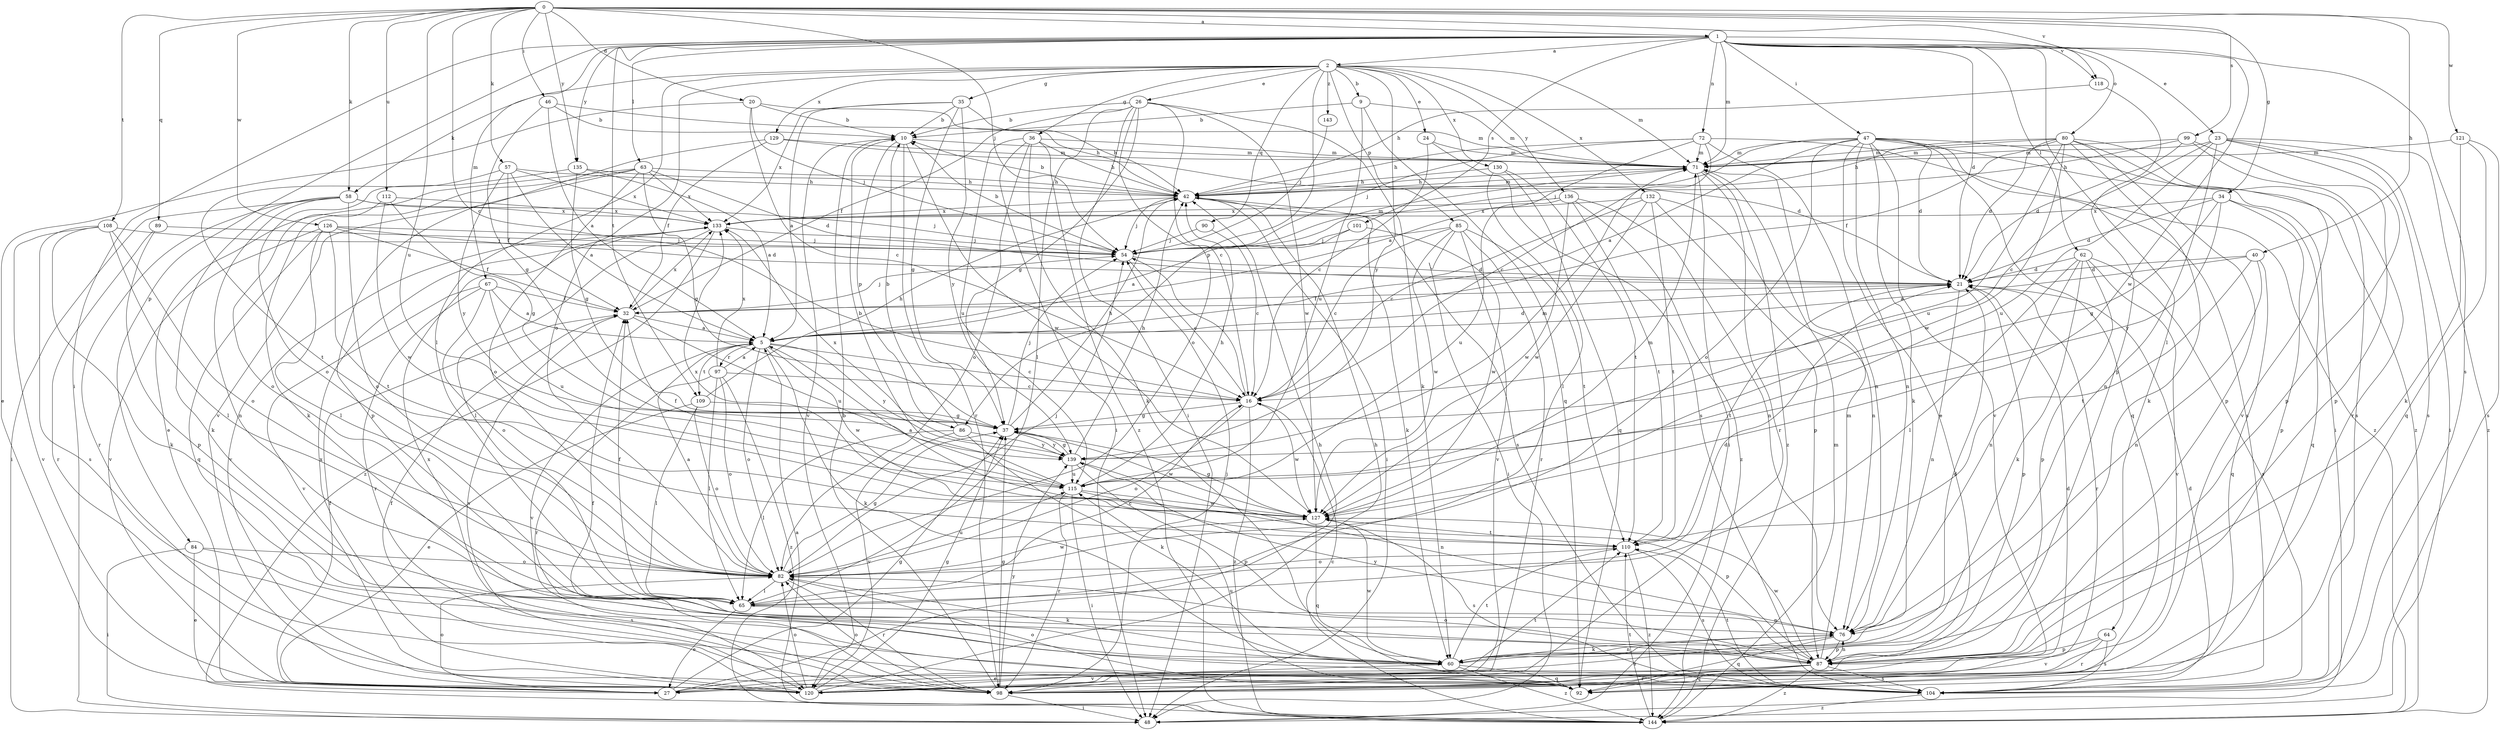 strict digraph  {
0;
1;
2;
5;
9;
10;
16;
20;
21;
23;
24;
26;
27;
32;
34;
35;
36;
37;
40;
42;
46;
47;
48;
54;
57;
58;
60;
62;
63;
64;
65;
67;
71;
72;
76;
80;
82;
84;
85;
86;
87;
89;
90;
92;
97;
98;
99;
101;
104;
108;
109;
110;
112;
115;
118;
120;
121;
126;
127;
129;
130;
132;
133;
135;
136;
139;
143;
144;
0 -> 1  [label=a];
0 -> 16  [label=c];
0 -> 20  [label=d];
0 -> 34  [label=g];
0 -> 40  [label=h];
0 -> 46  [label=i];
0 -> 54  [label=j];
0 -> 57  [label=k];
0 -> 58  [label=k];
0 -> 89  [label=q];
0 -> 99  [label=s];
0 -> 108  [label=t];
0 -> 112  [label=u];
0 -> 115  [label=u];
0 -> 118  [label=v];
0 -> 121  [label=w];
0 -> 126  [label=w];
0 -> 135  [label=y];
1 -> 2  [label=a];
1 -> 21  [label=d];
1 -> 23  [label=e];
1 -> 47  [label=i];
1 -> 48  [label=i];
1 -> 62  [label=l];
1 -> 63  [label=l];
1 -> 64  [label=l];
1 -> 67  [label=m];
1 -> 71  [label=m];
1 -> 72  [label=n];
1 -> 80  [label=o];
1 -> 84  [label=p];
1 -> 101  [label=s];
1 -> 104  [label=s];
1 -> 109  [label=t];
1 -> 118  [label=v];
1 -> 127  [label=w];
1 -> 135  [label=y];
2 -> 9  [label=b];
2 -> 24  [label=e];
2 -> 26  [label=e];
2 -> 35  [label=g];
2 -> 36  [label=g];
2 -> 58  [label=k];
2 -> 65  [label=l];
2 -> 71  [label=m];
2 -> 82  [label=o];
2 -> 85  [label=p];
2 -> 86  [label=p];
2 -> 90  [label=q];
2 -> 129  [label=x];
2 -> 130  [label=x];
2 -> 132  [label=x];
2 -> 136  [label=y];
2 -> 139  [label=y];
2 -> 143  [label=z];
5 -> 16  [label=c];
5 -> 21  [label=d];
5 -> 60  [label=k];
5 -> 82  [label=o];
5 -> 97  [label=r];
5 -> 109  [label=t];
5 -> 120  [label=v];
5 -> 127  [label=w];
5 -> 139  [label=y];
9 -> 10  [label=b];
9 -> 71  [label=m];
9 -> 92  [label=q];
9 -> 115  [label=u];
10 -> 71  [label=m];
10 -> 86  [label=p];
10 -> 98  [label=r];
10 -> 120  [label=v];
10 -> 127  [label=w];
16 -> 37  [label=g];
16 -> 54  [label=j];
16 -> 82  [label=o];
16 -> 127  [label=w];
16 -> 144  [label=z];
20 -> 10  [label=b];
20 -> 16  [label=c];
20 -> 27  [label=e];
20 -> 54  [label=j];
20 -> 71  [label=m];
21 -> 32  [label=f];
21 -> 76  [label=n];
21 -> 87  [label=p];
21 -> 98  [label=r];
21 -> 110  [label=t];
23 -> 16  [label=c];
23 -> 48  [label=i];
23 -> 71  [label=m];
23 -> 76  [label=n];
23 -> 87  [label=p];
23 -> 104  [label=s];
23 -> 115  [label=u];
23 -> 144  [label=z];
24 -> 16  [label=c];
24 -> 71  [label=m];
24 -> 104  [label=s];
26 -> 10  [label=b];
26 -> 16  [label=c];
26 -> 32  [label=f];
26 -> 37  [label=g];
26 -> 48  [label=i];
26 -> 60  [label=k];
26 -> 65  [label=l];
26 -> 82  [label=o];
26 -> 127  [label=w];
27 -> 32  [label=f];
27 -> 37  [label=g];
27 -> 42  [label=h];
27 -> 82  [label=o];
27 -> 110  [label=t];
32 -> 5  [label=a];
32 -> 54  [label=j];
32 -> 115  [label=u];
32 -> 120  [label=v];
32 -> 133  [label=x];
34 -> 21  [label=d];
34 -> 37  [label=g];
34 -> 87  [label=p];
34 -> 92  [label=q];
34 -> 133  [label=x];
34 -> 139  [label=y];
35 -> 5  [label=a];
35 -> 10  [label=b];
35 -> 37  [label=g];
35 -> 42  [label=h];
35 -> 133  [label=x];
35 -> 139  [label=y];
36 -> 42  [label=h];
36 -> 48  [label=i];
36 -> 60  [label=k];
36 -> 71  [label=m];
36 -> 82  [label=o];
36 -> 115  [label=u];
36 -> 144  [label=z];
37 -> 42  [label=h];
37 -> 54  [label=j];
37 -> 127  [label=w];
37 -> 139  [label=y];
40 -> 5  [label=a];
40 -> 21  [label=d];
40 -> 76  [label=n];
40 -> 92  [label=q];
40 -> 110  [label=t];
42 -> 10  [label=b];
42 -> 48  [label=i];
42 -> 54  [label=j];
42 -> 60  [label=k];
42 -> 71  [label=m];
42 -> 104  [label=s];
42 -> 133  [label=x];
46 -> 5  [label=a];
46 -> 10  [label=b];
46 -> 37  [label=g];
46 -> 42  [label=h];
47 -> 5  [label=a];
47 -> 21  [label=d];
47 -> 27  [label=e];
47 -> 48  [label=i];
47 -> 54  [label=j];
47 -> 60  [label=k];
47 -> 71  [label=m];
47 -> 76  [label=n];
47 -> 82  [label=o];
47 -> 92  [label=q];
47 -> 104  [label=s];
47 -> 120  [label=v];
47 -> 144  [label=z];
54 -> 10  [label=b];
54 -> 16  [label=c];
54 -> 21  [label=d];
54 -> 71  [label=m];
57 -> 5  [label=a];
57 -> 32  [label=f];
57 -> 42  [label=h];
57 -> 110  [label=t];
57 -> 133  [label=x];
57 -> 139  [label=y];
58 -> 48  [label=i];
58 -> 54  [label=j];
58 -> 60  [label=k];
58 -> 76  [label=n];
58 -> 82  [label=o];
58 -> 98  [label=r];
58 -> 133  [label=x];
60 -> 21  [label=d];
60 -> 76  [label=n];
60 -> 92  [label=q];
60 -> 110  [label=t];
60 -> 120  [label=v];
60 -> 127  [label=w];
60 -> 144  [label=z];
62 -> 21  [label=d];
62 -> 60  [label=k];
62 -> 65  [label=l];
62 -> 76  [label=n];
62 -> 87  [label=p];
62 -> 104  [label=s];
62 -> 120  [label=v];
63 -> 21  [label=d];
63 -> 27  [label=e];
63 -> 37  [label=g];
63 -> 42  [label=h];
63 -> 60  [label=k];
63 -> 82  [label=o];
63 -> 87  [label=p];
63 -> 133  [label=x];
64 -> 87  [label=p];
64 -> 98  [label=r];
64 -> 104  [label=s];
64 -> 120  [label=v];
65 -> 16  [label=c];
65 -> 21  [label=d];
65 -> 27  [label=e];
65 -> 32  [label=f];
65 -> 76  [label=n];
67 -> 5  [label=a];
67 -> 32  [label=f];
67 -> 82  [label=o];
67 -> 98  [label=r];
67 -> 115  [label=u];
67 -> 120  [label=v];
71 -> 42  [label=h];
71 -> 48  [label=i];
71 -> 98  [label=r];
71 -> 144  [label=z];
72 -> 5  [label=a];
72 -> 16  [label=c];
72 -> 42  [label=h];
72 -> 54  [label=j];
72 -> 71  [label=m];
72 -> 76  [label=n];
72 -> 144  [label=z];
76 -> 27  [label=e];
76 -> 60  [label=k];
76 -> 87  [label=p];
76 -> 92  [label=q];
80 -> 21  [label=d];
80 -> 32  [label=f];
80 -> 42  [label=h];
80 -> 60  [label=k];
80 -> 71  [label=m];
80 -> 87  [label=p];
80 -> 104  [label=s];
80 -> 115  [label=u];
80 -> 120  [label=v];
80 -> 127  [label=w];
82 -> 5  [label=a];
82 -> 37  [label=g];
82 -> 54  [label=j];
82 -> 60  [label=k];
82 -> 65  [label=l];
82 -> 98  [label=r];
82 -> 115  [label=u];
82 -> 127  [label=w];
84 -> 27  [label=e];
84 -> 48  [label=i];
84 -> 82  [label=o];
84 -> 104  [label=s];
85 -> 16  [label=c];
85 -> 48  [label=i];
85 -> 54  [label=j];
85 -> 98  [label=r];
85 -> 110  [label=t];
85 -> 120  [label=v];
85 -> 127  [label=w];
86 -> 10  [label=b];
86 -> 60  [label=k];
86 -> 65  [label=l];
86 -> 120  [label=v];
86 -> 139  [label=y];
87 -> 27  [label=e];
87 -> 71  [label=m];
87 -> 76  [label=n];
87 -> 82  [label=o];
87 -> 92  [label=q];
87 -> 98  [label=r];
87 -> 104  [label=s];
87 -> 127  [label=w];
87 -> 139  [label=y];
87 -> 144  [label=z];
89 -> 54  [label=j];
89 -> 87  [label=p];
89 -> 98  [label=r];
90 -> 16  [label=c];
90 -> 54  [label=j];
92 -> 82  [label=o];
92 -> 115  [label=u];
97 -> 5  [label=a];
97 -> 16  [label=c];
97 -> 65  [label=l];
97 -> 82  [label=o];
97 -> 98  [label=r];
97 -> 133  [label=x];
97 -> 144  [label=z];
98 -> 10  [label=b];
98 -> 37  [label=g];
98 -> 48  [label=i];
98 -> 54  [label=j];
98 -> 82  [label=o];
98 -> 133  [label=x];
98 -> 139  [label=y];
99 -> 21  [label=d];
99 -> 42  [label=h];
99 -> 71  [label=m];
99 -> 87  [label=p];
99 -> 98  [label=r];
101 -> 5  [label=a];
101 -> 54  [label=j];
101 -> 127  [label=w];
104 -> 21  [label=d];
104 -> 32  [label=f];
104 -> 110  [label=t];
104 -> 144  [label=z];
108 -> 54  [label=j];
108 -> 60  [label=k];
108 -> 65  [label=l];
108 -> 82  [label=o];
108 -> 104  [label=s];
108 -> 120  [label=v];
109 -> 27  [label=e];
109 -> 37  [label=g];
109 -> 42  [label=h];
109 -> 65  [label=l];
109 -> 82  [label=o];
110 -> 82  [label=o];
110 -> 104  [label=s];
110 -> 144  [label=z];
112 -> 37  [label=g];
112 -> 82  [label=o];
112 -> 127  [label=w];
112 -> 133  [label=x];
115 -> 10  [label=b];
115 -> 32  [label=f];
115 -> 42  [label=h];
115 -> 48  [label=i];
115 -> 87  [label=p];
115 -> 98  [label=r];
115 -> 127  [label=w];
118 -> 42  [label=h];
118 -> 87  [label=p];
120 -> 21  [label=d];
120 -> 32  [label=f];
120 -> 37  [label=g];
120 -> 42  [label=h];
120 -> 82  [label=o];
120 -> 133  [label=x];
121 -> 60  [label=k];
121 -> 71  [label=m];
121 -> 92  [label=q];
121 -> 104  [label=s];
126 -> 21  [label=d];
126 -> 32  [label=f];
126 -> 54  [label=j];
126 -> 65  [label=l];
126 -> 92  [label=q];
126 -> 110  [label=t];
126 -> 120  [label=v];
127 -> 5  [label=a];
127 -> 37  [label=g];
127 -> 71  [label=m];
127 -> 92  [label=q];
127 -> 104  [label=s];
127 -> 110  [label=t];
127 -> 133  [label=x];
129 -> 21  [label=d];
129 -> 32  [label=f];
129 -> 71  [label=m];
129 -> 120  [label=v];
130 -> 42  [label=h];
130 -> 65  [label=l];
130 -> 92  [label=q];
130 -> 110  [label=t];
132 -> 16  [label=c];
132 -> 76  [label=n];
132 -> 87  [label=p];
132 -> 110  [label=t];
132 -> 127  [label=w];
132 -> 133  [label=x];
133 -> 54  [label=j];
133 -> 65  [label=l];
133 -> 120  [label=v];
133 -> 144  [label=z];
135 -> 5  [label=a];
135 -> 37  [label=g];
135 -> 42  [label=h];
135 -> 82  [label=o];
136 -> 76  [label=n];
136 -> 110  [label=t];
136 -> 115  [label=u];
136 -> 127  [label=w];
136 -> 133  [label=x];
136 -> 144  [label=z];
139 -> 37  [label=g];
139 -> 42  [label=h];
139 -> 71  [label=m];
139 -> 76  [label=n];
139 -> 87  [label=p];
139 -> 115  [label=u];
139 -> 133  [label=x];
143 -> 54  [label=j];
144 -> 5  [label=a];
144 -> 16  [label=c];
144 -> 71  [label=m];
144 -> 110  [label=t];
}
